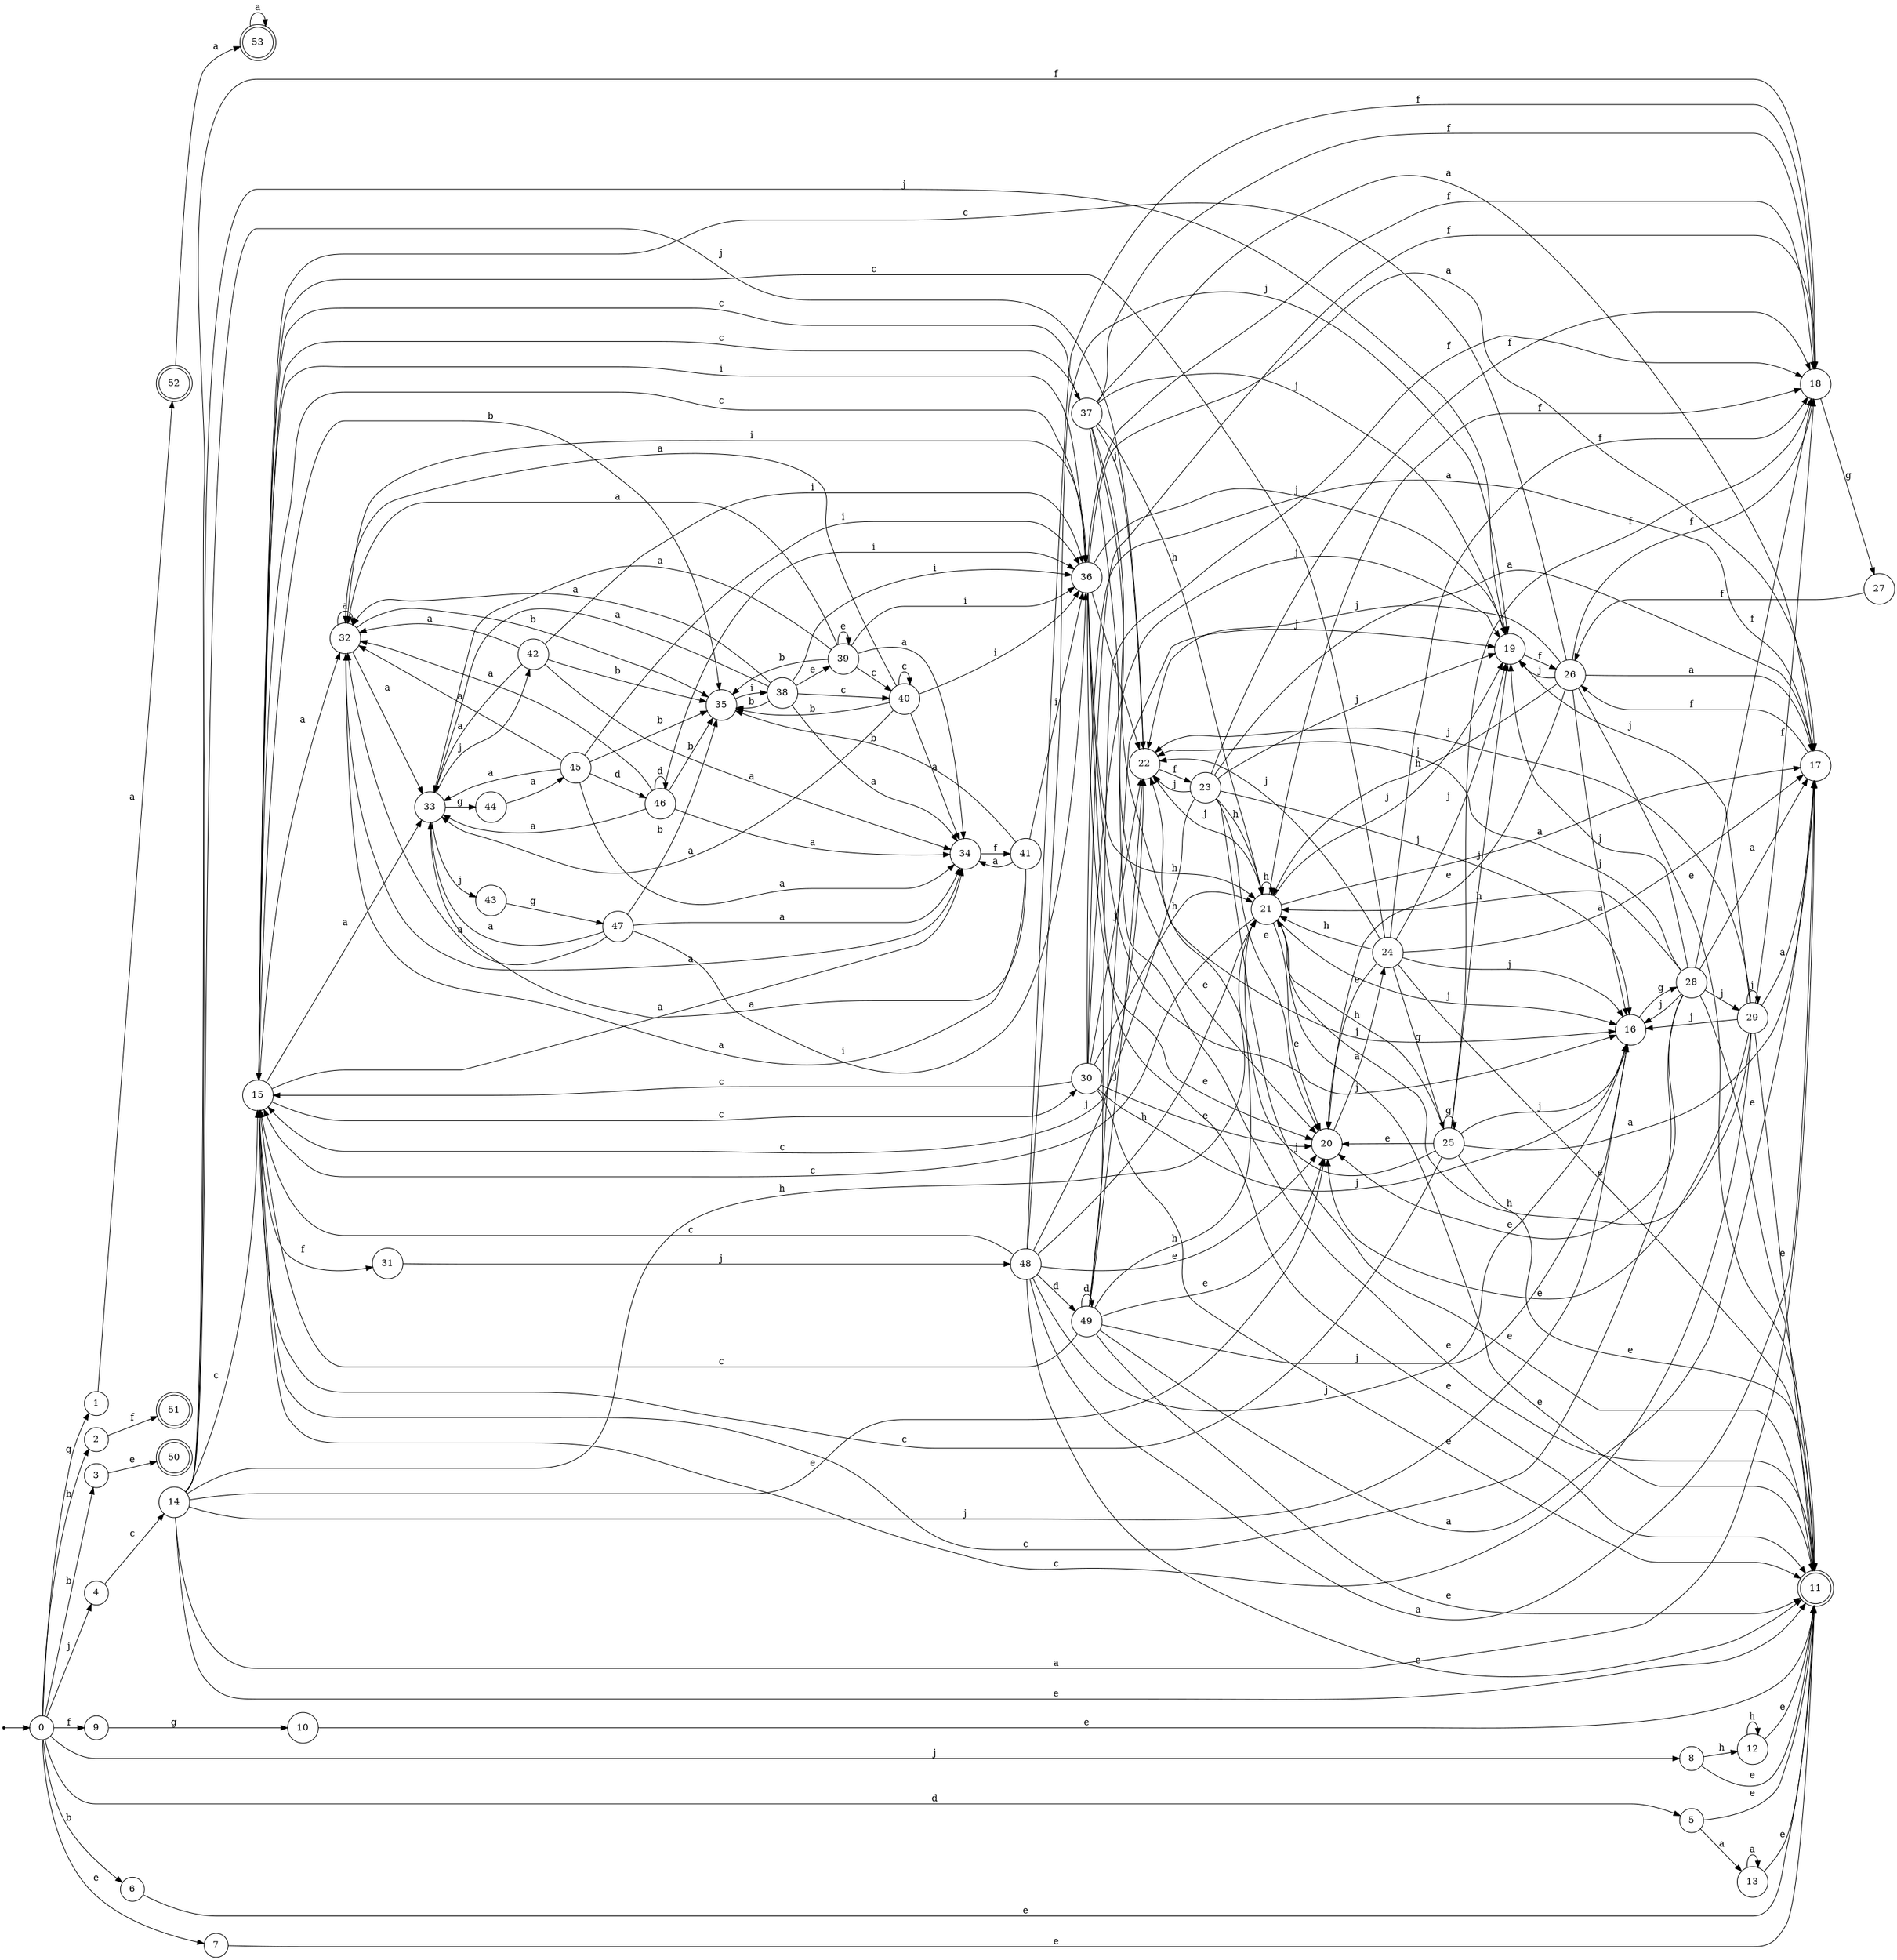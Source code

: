 digraph finite_state_machine {
rankdir=LR;
size="20,20";
node [shape = point]; "dummy0"
node [shape = circle]; "0";
"dummy0" -> "0";
node [shape = circle]; "1";
node [shape = circle]; "2";
node [shape = circle]; "3";
node [shape = circle]; "4";
node [shape = circle]; "5";
node [shape = circle]; "6";
node [shape = circle]; "7";
node [shape = circle]; "8";
node [shape = circle]; "9";
node [shape = circle]; "10";
node [shape = doublecircle]; "11";node [shape = circle]; "12";
node [shape = circle]; "13";
node [shape = circle]; "14";
node [shape = circle]; "15";
node [shape = circle]; "16";
node [shape = circle]; "17";
node [shape = circle]; "18";
node [shape = circle]; "19";
node [shape = circle]; "20";
node [shape = circle]; "21";
node [shape = circle]; "22";
node [shape = circle]; "23";
node [shape = circle]; "24";
node [shape = circle]; "25";
node [shape = circle]; "26";
node [shape = circle]; "27";
node [shape = circle]; "28";
node [shape = circle]; "29";
node [shape = circle]; "30";
node [shape = circle]; "31";
node [shape = circle]; "32";
node [shape = circle]; "33";
node [shape = circle]; "34";
node [shape = circle]; "35";
node [shape = circle]; "36";
node [shape = circle]; "37";
node [shape = circle]; "38";
node [shape = circle]; "39";
node [shape = circle]; "40";
node [shape = circle]; "41";
node [shape = circle]; "42";
node [shape = circle]; "43";
node [shape = circle]; "44";
node [shape = circle]; "45";
node [shape = circle]; "46";
node [shape = circle]; "47";
node [shape = circle]; "48";
node [shape = circle]; "49";
node [shape = doublecircle]; "50";node [shape = doublecircle]; "51";node [shape = doublecircle]; "52";node [shape = doublecircle]; "53";"0" -> "1" [label = "g"];
 "0" -> "2" [label = "b"];
 "0" -> "3" [label = "b"];
 "0" -> "6" [label = "b"];
 "0" -> "8" [label = "j"];
 "0" -> "4" [label = "j"];
 "0" -> "5" [label = "d"];
 "0" -> "7" [label = "e"];
 "0" -> "9" [label = "f"];
 "9" -> "10" [label = "g"];
 "10" -> "11" [label = "e"];
 "8" -> "12" [label = "h"];
 "8" -> "11" [label = "e"];
 "12" -> "12" [label = "h"];
 "12" -> "11" [label = "e"];
 "7" -> "11" [label = "e"];
 "6" -> "11" [label = "e"];
 "5" -> "13" [label = "a"];
 "5" -> "11" [label = "e"];
 "13" -> "13" [label = "a"];
 "13" -> "11" [label = "e"];
 "4" -> "14" [label = "c"];
 "14" -> "15" [label = "c"];
 "14" -> "16" [label = "j"];
 "14" -> "19" [label = "j"];
 "14" -> "22" [label = "j"];
 "14" -> "17" [label = "a"];
 "14" -> "18" [label = "f"];
 "14" -> "11" [label = "e"];
 "14" -> "20" [label = "e"];
 "14" -> "21" [label = "h"];
 "22" -> "23" [label = "f"];
 "23" -> "16" [label = "j"];
 "23" -> "19" [label = "j"];
 "23" -> "22" [label = "j"];
 "23" -> "15" [label = "c"];
 "23" -> "17" [label = "a"];
 "23" -> "18" [label = "f"];
 "23" -> "11" [label = "e"];
 "23" -> "20" [label = "e"];
 "23" -> "21" [label = "h"];
 "21" -> "21" [label = "h"];
 "21" -> "15" [label = "c"];
 "21" -> "16" [label = "j"];
 "21" -> "19" [label = "j"];
 "21" -> "22" [label = "j"];
 "21" -> "17" [label = "a"];
 "21" -> "18" [label = "f"];
 "21" -> "11" [label = "e"];
 "21" -> "20" [label = "e"];
 "20" -> "24" [label = "a"];
 "24" -> "11" [label = "e"];
 "24" -> "20" [label = "e"];
 "24" -> "25" [label = "g"];
 "24" -> "15" [label = "c"];
 "24" -> "16" [label = "j"];
 "24" -> "19" [label = "j"];
 "24" -> "22" [label = "j"];
 "24" -> "17" [label = "a"];
 "24" -> "18" [label = "f"];
 "24" -> "21" [label = "h"];
 "25" -> "25" [label = "g"];
 "25" -> "11" [label = "e"];
 "25" -> "20" [label = "e"];
 "25" -> "15" [label = "c"];
 "25" -> "16" [label = "j"];
 "25" -> "19" [label = "j"];
 "25" -> "22" [label = "j"];
 "25" -> "17" [label = "a"];
 "25" -> "18" [label = "f"];
 "25" -> "21" [label = "h"];
 "19" -> "26" [label = "f"];
 "26" -> "17" [label = "a"];
 "26" -> "18" [label = "f"];
 "26" -> "16" [label = "j"];
 "26" -> "19" [label = "j"];
 "26" -> "22" [label = "j"];
 "26" -> "15" [label = "c"];
 "26" -> "11" [label = "e"];
 "26" -> "20" [label = "e"];
 "26" -> "21" [label = "h"];
 "18" -> "27" [label = "g"];
 "27" -> "26" [label = "f"];
 "17" -> "26" [label = "f"];
 "16" -> "28" [label = "g"];
 "28" -> "16" [label = "j"];
 "28" -> "19" [label = "j"];
 "28" -> "29" [label = "j"];
 "28" -> "22" [label = "j"];
 "28" -> "15" [label = "c"];
 "28" -> "17" [label = "a"];
 "28" -> "18" [label = "f"];
 "28" -> "11" [label = "e"];
 "28" -> "20" [label = "e"];
 "28" -> "21" [label = "h"];
 "29" -> "16" [label = "j"];
 "29" -> "19" [label = "j"];
 "29" -> "29" [label = "j"];
 "29" -> "22" [label = "j"];
 "29" -> "15" [label = "c"];
 "29" -> "17" [label = "a"];
 "29" -> "18" [label = "f"];
 "29" -> "11" [label = "e"];
 "29" -> "20" [label = "e"];
 "29" -> "21" [label = "h"];
 "15" -> "37" [label = "c"];
 "15" -> "30" [label = "c"];
 "15" -> "31" [label = "f"];
 "15" -> "32" [label = "a"];
 "15" -> "33" [label = "a"];
 "15" -> "34" [label = "a"];
 "15" -> "35" [label = "b"];
 "15" -> "36" [label = "i"];
 "37" -> "15" [label = "c"];
 "37" -> "16" [label = "j"];
 "37" -> "19" [label = "j"];
 "37" -> "22" [label = "j"];
 "37" -> "17" [label = "a"];
 "37" -> "18" [label = "f"];
 "37" -> "11" [label = "e"];
 "37" -> "20" [label = "e"];
 "37" -> "21" [label = "h"];
 "36" -> "15" [label = "c"];
 "36" -> "16" [label = "j"];
 "36" -> "19" [label = "j"];
 "36" -> "22" [label = "j"];
 "36" -> "17" [label = "a"];
 "36" -> "18" [label = "f"];
 "36" -> "11" [label = "e"];
 "36" -> "20" [label = "e"];
 "36" -> "21" [label = "h"];
 "35" -> "38" [label = "i"];
 "38" -> "35" [label = "b"];
 "38" -> "39" [label = "e"];
 "38" -> "40" [label = "c"];
 "38" -> "32" [label = "a"];
 "38" -> "33" [label = "a"];
 "38" -> "34" [label = "a"];
 "38" -> "36" [label = "i"];
 "40" -> "40" [label = "c"];
 "40" -> "35" [label = "b"];
 "40" -> "32" [label = "a"];
 "40" -> "33" [label = "a"];
 "40" -> "34" [label = "a"];
 "40" -> "36" [label = "i"];
 "39" -> "39" [label = "e"];
 "39" -> "35" [label = "b"];
 "39" -> "40" [label = "c"];
 "39" -> "32" [label = "a"];
 "39" -> "33" [label = "a"];
 "39" -> "34" [label = "a"];
 "39" -> "36" [label = "i"];
 "34" -> "41" [label = "f"];
 "41" -> "32" [label = "a"];
 "41" -> "33" [label = "a"];
 "41" -> "34" [label = "a"];
 "41" -> "35" [label = "b"];
 "41" -> "36" [label = "i"];
 "33" -> "42" [label = "j"];
 "33" -> "43" [label = "j"];
 "33" -> "44" [label = "g"];
 "44" -> "45" [label = "a"];
 "45" -> "46" [label = "d"];
 "45" -> "32" [label = "a"];
 "45" -> "33" [label = "a"];
 "45" -> "34" [label = "a"];
 "45" -> "35" [label = "b"];
 "45" -> "36" [label = "i"];
 "46" -> "46" [label = "d"];
 "46" -> "32" [label = "a"];
 "46" -> "33" [label = "a"];
 "46" -> "34" [label = "a"];
 "46" -> "35" [label = "b"];
 "46" -> "36" [label = "i"];
 "43" -> "47" [label = "g"];
 "47" -> "32" [label = "a"];
 "47" -> "33" [label = "a"];
 "47" -> "34" [label = "a"];
 "47" -> "35" [label = "b"];
 "47" -> "36" [label = "i"];
 "42" -> "32" [label = "a"];
 "42" -> "33" [label = "a"];
 "42" -> "34" [label = "a"];
 "42" -> "35" [label = "b"];
 "42" -> "36" [label = "i"];
 "32" -> "32" [label = "a"];
 "32" -> "33" [label = "a"];
 "32" -> "34" [label = "a"];
 "32" -> "35" [label = "b"];
 "32" -> "36" [label = "i"];
 "31" -> "48" [label = "j"];
 "48" -> "49" [label = "d"];
 "48" -> "15" [label = "c"];
 "48" -> "16" [label = "j"];
 "48" -> "19" [label = "j"];
 "48" -> "22" [label = "j"];
 "48" -> "17" [label = "a"];
 "48" -> "18" [label = "f"];
 "48" -> "11" [label = "e"];
 "48" -> "20" [label = "e"];
 "48" -> "21" [label = "h"];
 "49" -> "49" [label = "d"];
 "49" -> "15" [label = "c"];
 "49" -> "16" [label = "j"];
 "49" -> "19" [label = "j"];
 "49" -> "22" [label = "j"];
 "49" -> "17" [label = "a"];
 "49" -> "18" [label = "f"];
 "49" -> "11" [label = "e"];
 "49" -> "20" [label = "e"];
 "49" -> "21" [label = "h"];
 "30" -> "15" [label = "c"];
 "30" -> "16" [label = "j"];
 "30" -> "19" [label = "j"];
 "30" -> "22" [label = "j"];
 "30" -> "17" [label = "a"];
 "30" -> "18" [label = "f"];
 "30" -> "11" [label = "e"];
 "30" -> "20" [label = "e"];
 "30" -> "21" [label = "h"];
 "3" -> "50" [label = "e"];
 "2" -> "51" [label = "f"];
 "1" -> "52" [label = "a"];
 "52" -> "53" [label = "a"];
 "53" -> "53" [label = "a"];
 }
